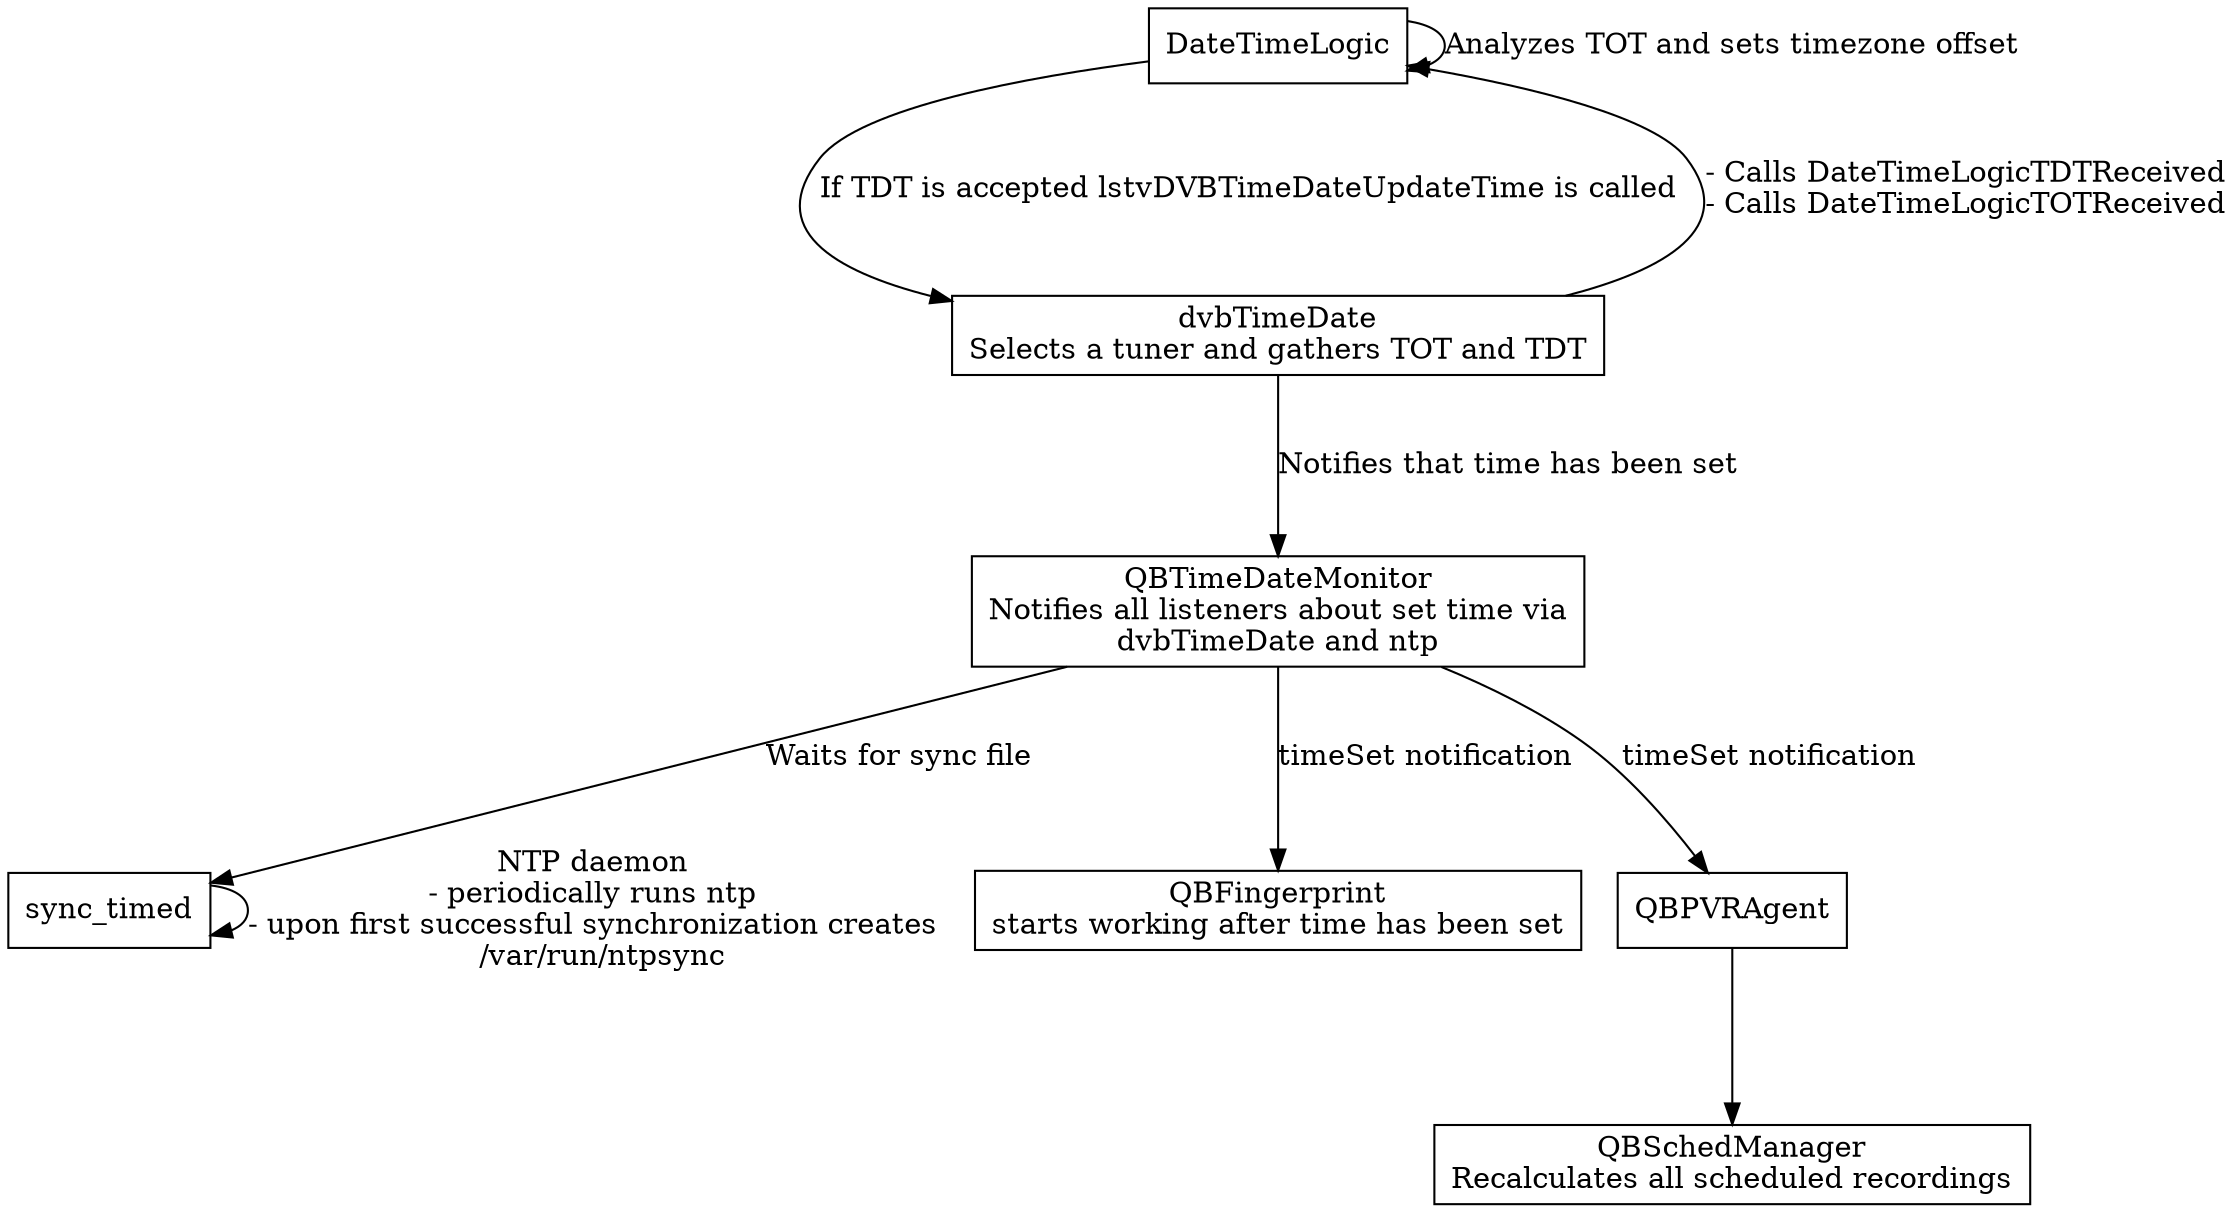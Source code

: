 digraph Time {
    node [URL="../\N.html" shape=box]
    graph [layout=dot ranksep=1]

    DateTimeLogic
    dvbTimeDate [label=<dvbTimeDate<br/>Selects a tuner and gathers TOT and TDT>]
    QBTimeDateMonitor [label=<QBTimeDateMonitor<br/>Notifies all listeners about set time via<br/>dvbTimeDate and ntp>]
    sync_timed
    fingerprint [label=<QBFingerprint<br/>starts working after time has been set>]
    pvrAgent [label=<QBPVRAgent>]
    QBSchedManager [label=<QBSchedManager<br/>Recalculates all scheduled recordings>]

    sync_timed -> sync_timed [label=<NTP daemon<br/>- periodically runs ntp<br/>- upon first successful synchronization creates<br/>  /var/run/ntpsync>]
    QBTimeDateMonitor -> sync_timed [label=<Waits for sync file>]
    dvbTimeDate -> DateTimeLogic [label=<- Calls DateTimeLogicTDTReceived<br/>- Calls DateTimeLogicTOTReceived>]
    DateTimeLogic -> dvbTimeDate [label=<If TDT is accepted lstvDVBTimeDateUpdateTime is called>]
    DateTimeLogic -> DateTimeLogic [label=<Analyzes TOT and sets timezone offset>]
    dvbTimeDate -> QBTimeDateMonitor [label=<Notifies that time has been set>]
    QBTimeDateMonitor -> fingerprint [label=<timeSet notification>]
    QBTimeDateMonitor -> pvrAgent [label=<timeSet notification>]
    pvrAgent -> QBSchedManager
    
}
